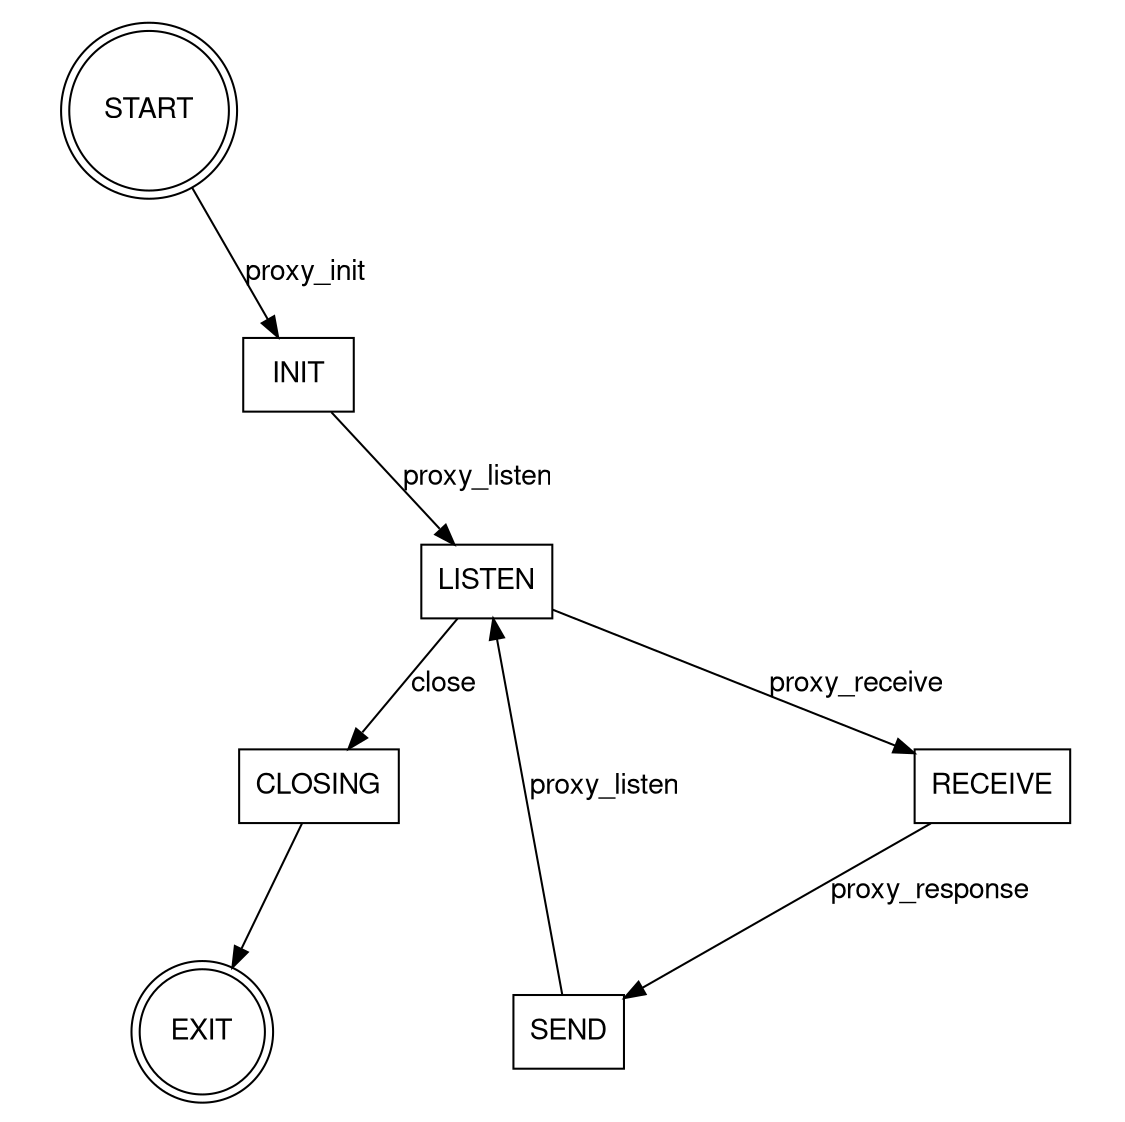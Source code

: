 // https://dreampuf.github.io/GraphvizOnline/
digraph proxy_statemachine {
    fontname="Helvetica,Arial,sans-serif"
    node [fontname="Helvetica,Arial,sans-serif"]
    edge [fontname="Helvetica,Arial,sans-serif"]
    rankdir=TB;
    size="7.5,7.5";
    ratio="fill";
    node [shape = doublecircle]; START, EXIT;
    node [shape = box];
    START -> INIT [label="proxy_init"];
    INIT -> LISTEN [label="proxy_listen"];
    LISTEN -> RECEIVE [label="proxy_receive"];
    LISTEN -> CLOSING [label="close"];
    RECEIVE -> SEND [label="proxy_response"];
    SEND -> LISTEN [label="proxy_listen"];
    CLOSING -> EXIT;

    // Attempt to influence START placement
    edge [style=invis]; // Make an edge invisible
    START -> EXIT; 
}